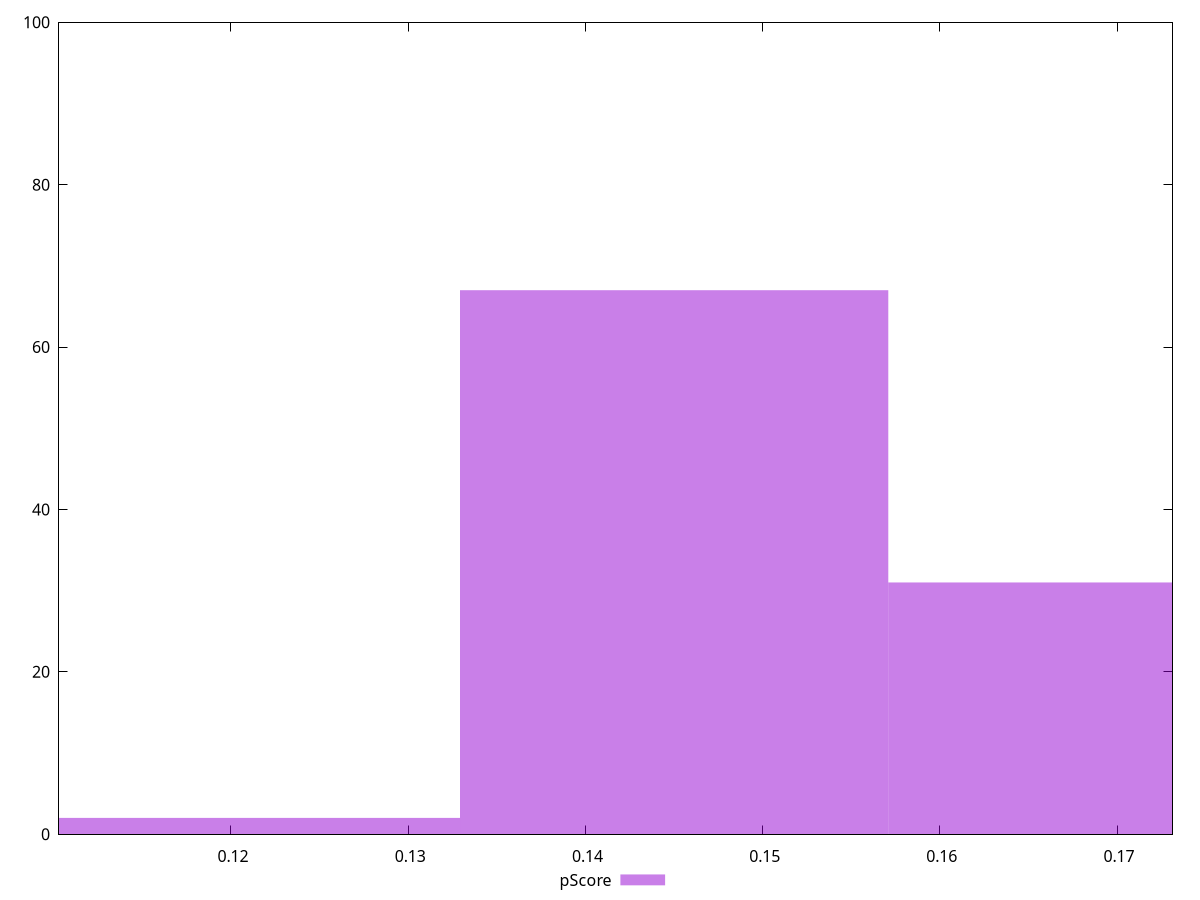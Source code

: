 reset

$pScore <<EOF
0.12083904144061913 2
0.14500684972874295 67
0.1691746580168668 31
EOF

set key outside below
set boxwidth 0.024167808288123826
set xrange [0.11029455861408283:0.17312831836792908]
set yrange [0:100]
set trange [0:100]
set style fill transparent solid 0.5 noborder
set terminal svg size 640, 490 enhanced background rgb 'white'
set output "reports/report_00030_2021-02-24T20-42-31.540Z/interactive/samples/music/pScore/histogram.svg"

plot $pScore title "pScore" with boxes

reset
